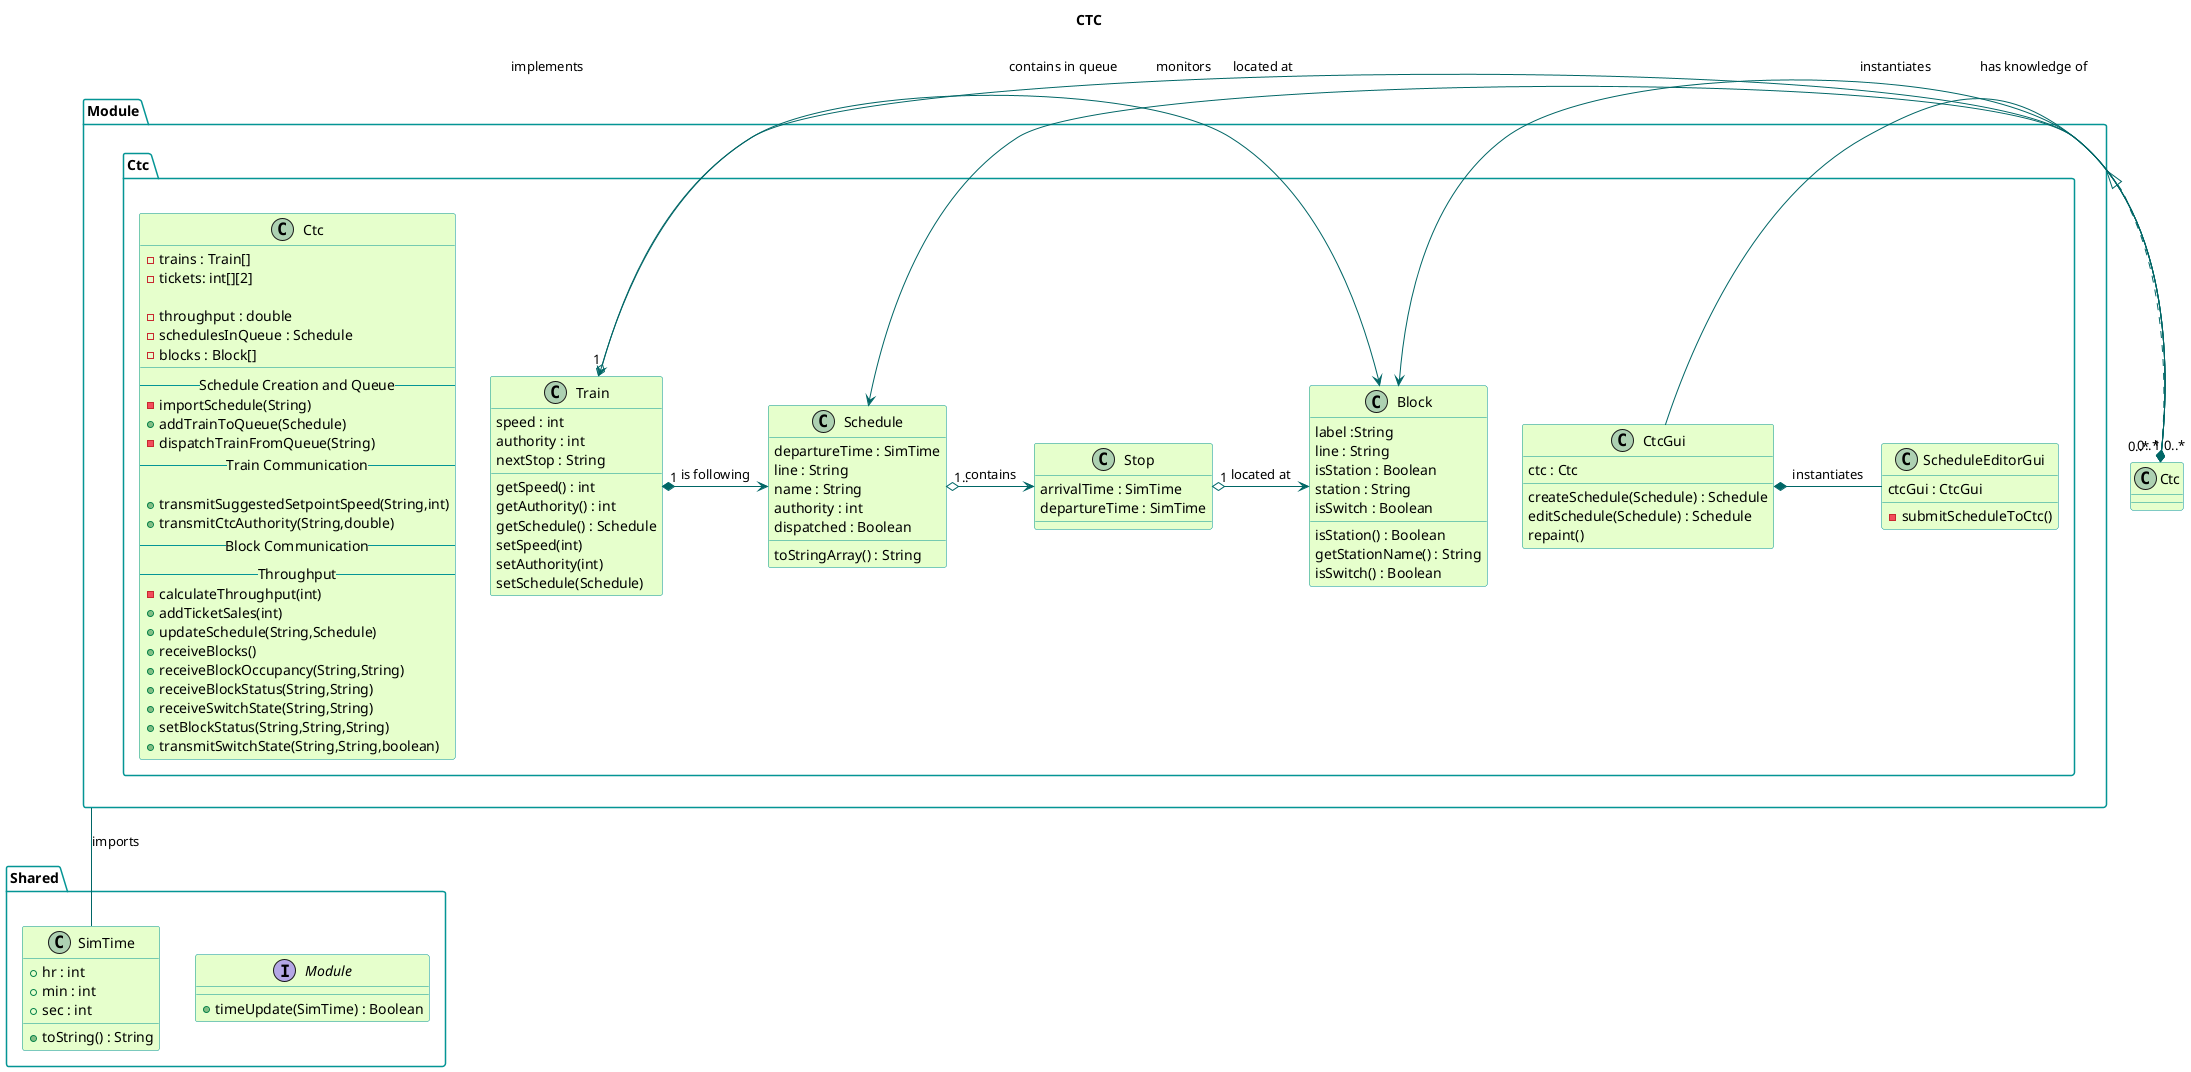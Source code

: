 @startuml

title CTC
skinparam backgroundColor transparent
skinparam classBackgroundColor #e6ffcc
skinparam classBorderColor 	#049595
skinparam packageBorderCOlor  #049595
skinparam arrowColor #006666


package Shared{
  interface Module{
    +timeUpdate(SimTime) : Boolean
  }
  class SimTime{
    +hr : int
    +min : int
    +sec : int
    +toString() : String
  }
}
package Module.Ctc {
  class Ctc {
    -trains : Train[]
    -tickets: int[][2]

    -throughput : double
    -schedulesInQueue : Schedule
    -blocks : Block[]
    __
    --Schedule Creation and Queue--
    -importSchedule(String)
    +addTrainToQueue(Schedule)
    -dispatchTrainFromQueue(String)
    --Train Communication--

    +transmitSuggestedSetpointSpeed(String,int)
    +transmitCtcAuthority(String,double)
    --Block Communication--
    --Throughput--
    -calculateThroughput(int)
    +addTicketSales(int)
    +updateSchedule(String,Schedule)
    +receiveBlocks()
    +receiveBlockOccupancy(String,String)
    +receiveBlockStatus(String,String)
    +receiveSwitchState(String,String)
    +setBlockStatus(String,String,String)
    +transmitSwitchState(String,String,boolean)
  }

  class Train{
    speed : int
    authority : int
    nextStop : String
    getSpeed() : int
    getAuthority() : int
    getSchedule() : Schedule
    setSpeed(int)
    setAuthority(int)
    setSchedule(Schedule)
  }
  class CtcGui {
    ctc : Ctc
    createSchedule(Schedule) : Schedule
    editSchedule(Schedule) : Schedule
    repaint()
  }
  class ScheduleEditorGui {
    ctcGui : CtcGui
    -submitScheduleToCtc()
  }
  class Schedule {
    departureTime : SimTime
    line : String
    name : String
    authority : int
    dispatched : Boolean
    toStringArray() : String
  }
  class Stop {
    arrivalTime : SimTime
    departureTime : SimTime
  }
  class Block{
    label :String
    line : String
    isStation : Boolean
    station : String
    isSwitch : Boolean
    isStation() : Boolean
    getStationName() : String
    isSwitch() : Boolean
  }
}

Module--SimTime : imports

Module <|. Ctc : implements

Ctc "0..*" o-> Block : has knowledge of
Ctc "0..*" o-> Schedule : contains in queue
Ctc "0..*" o--> Train : monitors
Ctc "1" *- CtcGui : instantiates

CtcGui *- ScheduleEditorGui : instantiates

Schedule "1.." o-> Stop : contains
Stop "1" o-> Block : located at

Train "1" *-> Schedule : is following
Train "1" o-> Block : located at

@enduml

